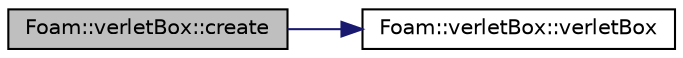 digraph "Foam::verletBox::create"
{
 // LATEX_PDF_SIZE
  edge [fontname="Helvetica",fontsize="10",labelfontname="Helvetica",labelfontsize="10"];
  node [fontname="Helvetica",fontsize="10",shape=record];
  rankdir="LR";
  Node1 [label="Foam::verletBox::create",height=0.2,width=0.4,color="black", fillcolor="grey75", style="filled", fontcolor="black",tooltip=" "];
  Node1 -> Node2 [color="midnightblue",fontsize="10",style="solid",fontname="Helvetica"];
  Node2 [label="Foam::verletBox::verletBox",height=0.2,width=0.4,color="black", fillcolor="white", style="filled",URL="$classFoam_1_1verletBox.html#a47ed65ce91446b26e02c8e610924f0b5",tooltip=" "];
}
